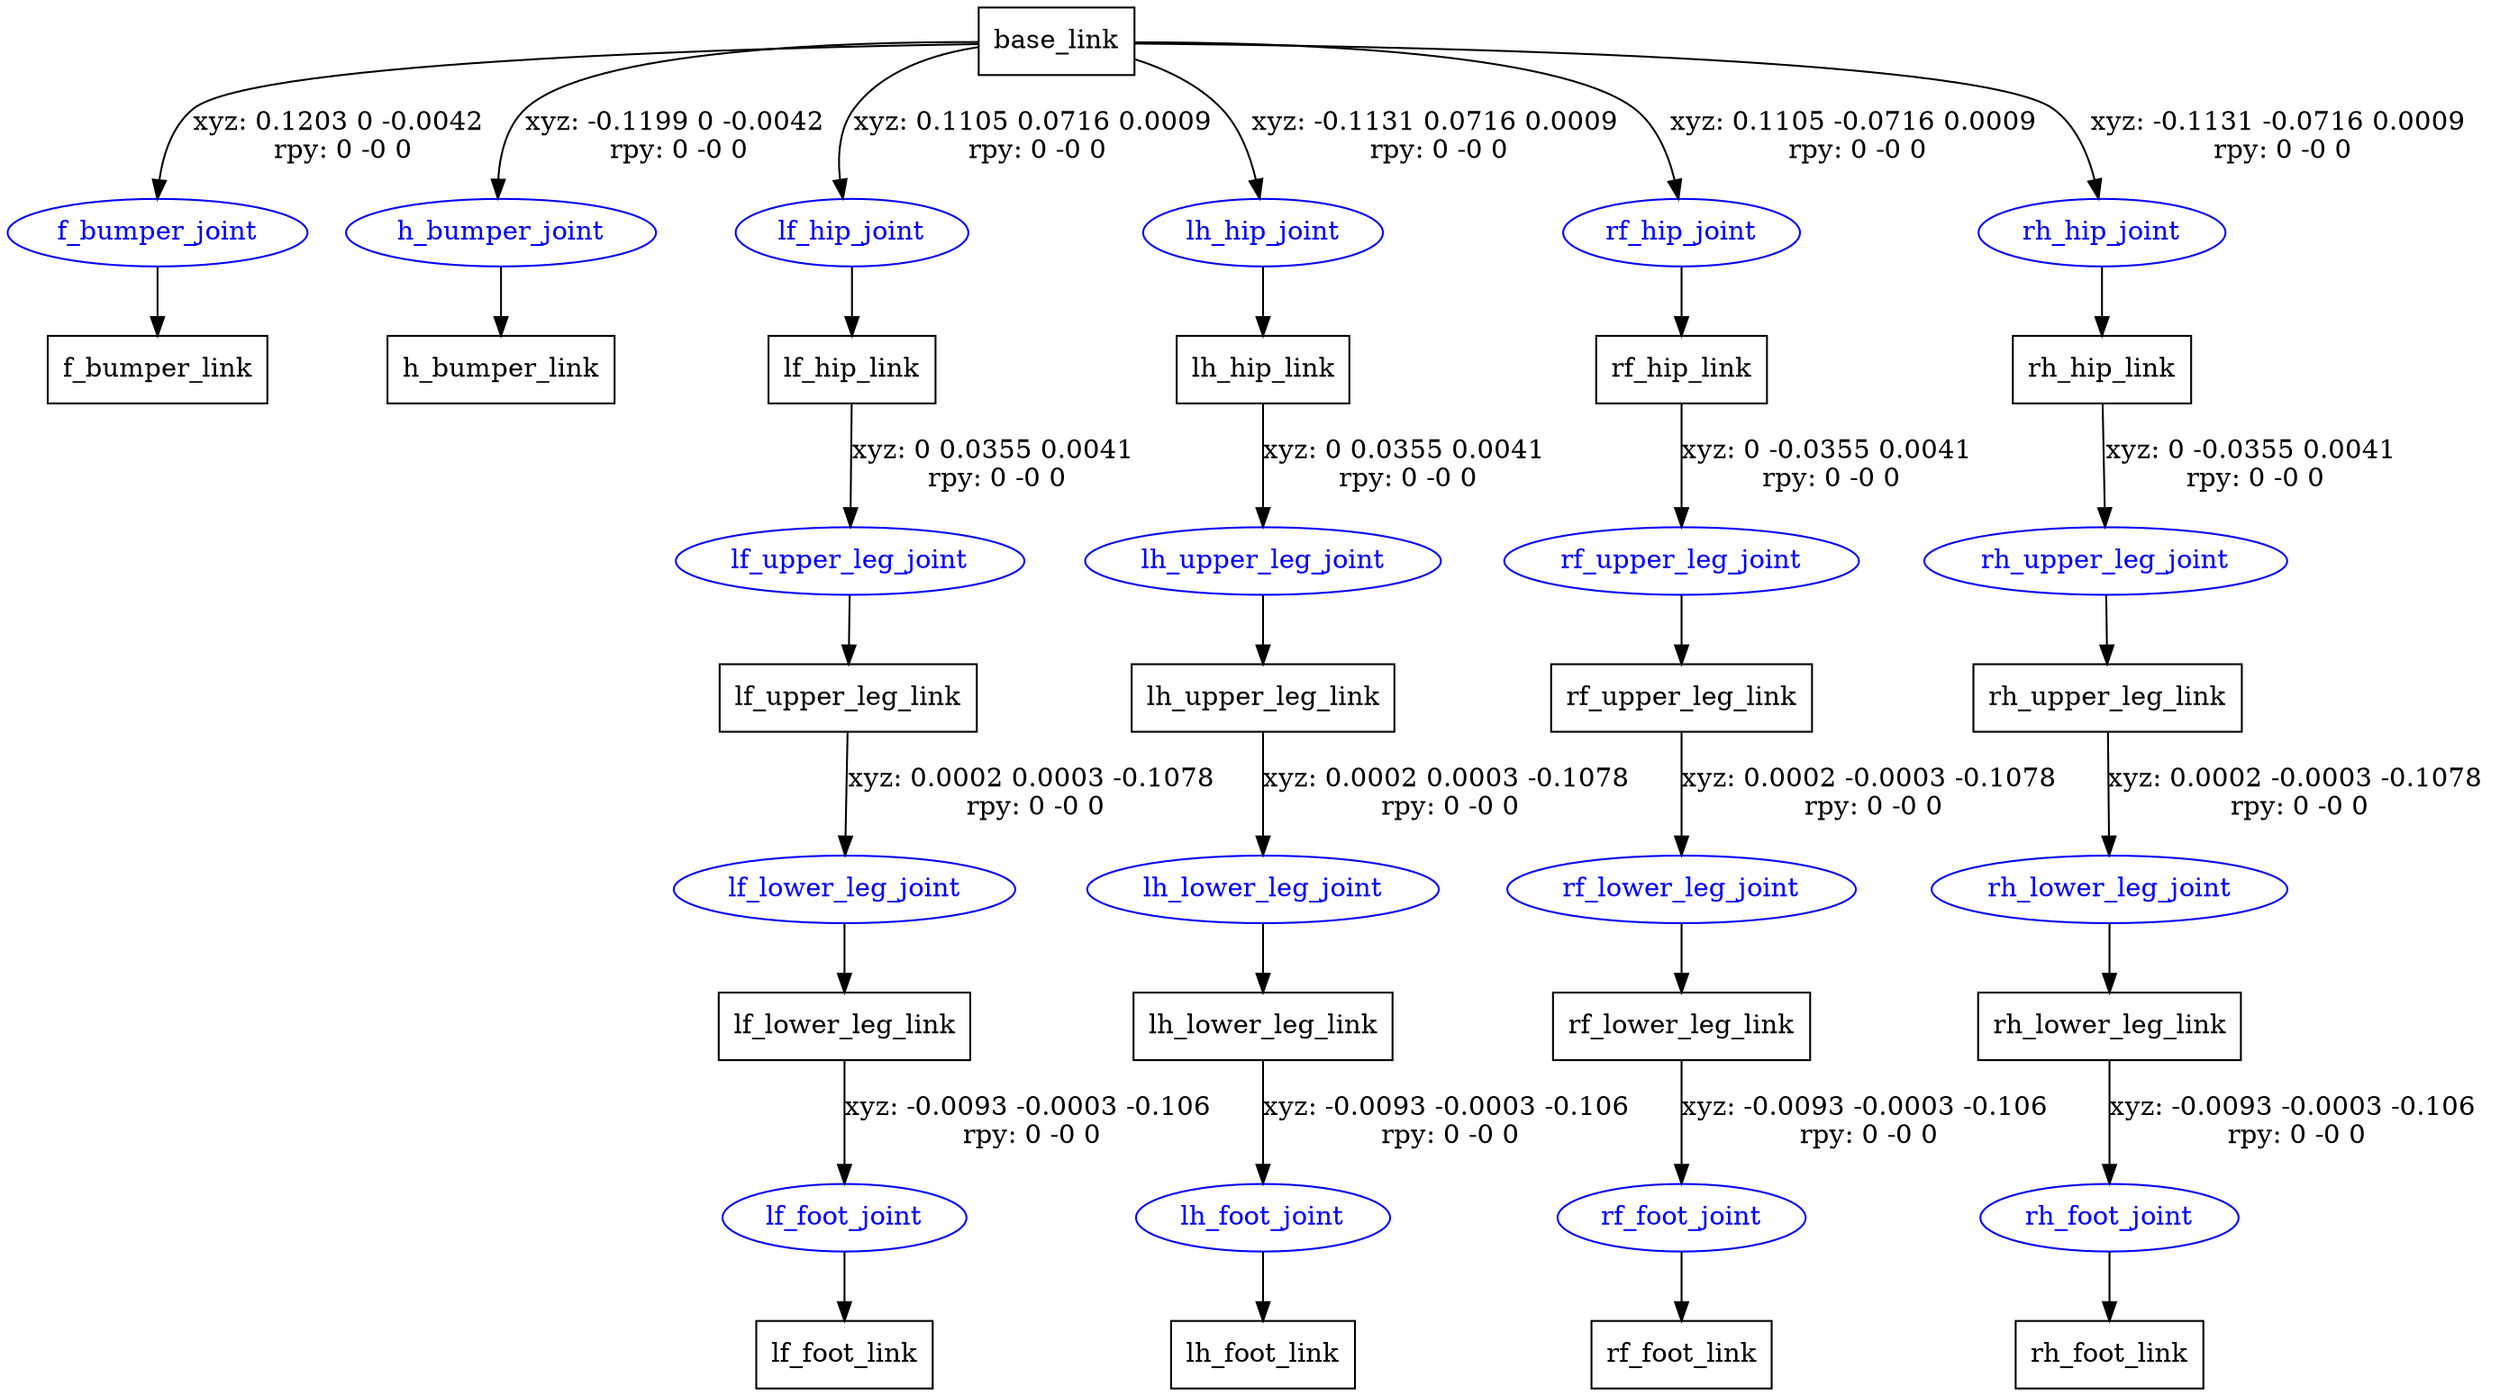 digraph G {
node [shape=box];
"base_link" [label="base_link"];
"f_bumper_link" [label="f_bumper_link"];
"h_bumper_link" [label="h_bumper_link"];
"lf_hip_link" [label="lf_hip_link"];
"lf_upper_leg_link" [label="lf_upper_leg_link"];
"lf_lower_leg_link" [label="lf_lower_leg_link"];
"lf_foot_link" [label="lf_foot_link"];
"lh_hip_link" [label="lh_hip_link"];
"lh_upper_leg_link" [label="lh_upper_leg_link"];
"lh_lower_leg_link" [label="lh_lower_leg_link"];
"lh_foot_link" [label="lh_foot_link"];
"rf_hip_link" [label="rf_hip_link"];
"rf_upper_leg_link" [label="rf_upper_leg_link"];
"rf_lower_leg_link" [label="rf_lower_leg_link"];
"rf_foot_link" [label="rf_foot_link"];
"rh_hip_link" [label="rh_hip_link"];
"rh_upper_leg_link" [label="rh_upper_leg_link"];
"rh_lower_leg_link" [label="rh_lower_leg_link"];
"rh_foot_link" [label="rh_foot_link"];
node [shape=ellipse, color=blue, fontcolor=blue];
"base_link" -> "f_bumper_joint" [label="xyz: 0.1203 0 -0.0042 \nrpy: 0 -0 0"]
"f_bumper_joint" -> "f_bumper_link"
"base_link" -> "h_bumper_joint" [label="xyz: -0.1199 0 -0.0042 \nrpy: 0 -0 0"]
"h_bumper_joint" -> "h_bumper_link"
"base_link" -> "lf_hip_joint" [label="xyz: 0.1105 0.0716 0.0009 \nrpy: 0 -0 0"]
"lf_hip_joint" -> "lf_hip_link"
"lf_hip_link" -> "lf_upper_leg_joint" [label="xyz: 0 0.0355 0.0041 \nrpy: 0 -0 0"]
"lf_upper_leg_joint" -> "lf_upper_leg_link"
"lf_upper_leg_link" -> "lf_lower_leg_joint" [label="xyz: 0.0002 0.0003 -0.1078 \nrpy: 0 -0 0"]
"lf_lower_leg_joint" -> "lf_lower_leg_link"
"lf_lower_leg_link" -> "lf_foot_joint" [label="xyz: -0.0093 -0.0003 -0.106 \nrpy: 0 -0 0"]
"lf_foot_joint" -> "lf_foot_link"
"base_link" -> "lh_hip_joint" [label="xyz: -0.1131 0.0716 0.0009 \nrpy: 0 -0 0"]
"lh_hip_joint" -> "lh_hip_link"
"lh_hip_link" -> "lh_upper_leg_joint" [label="xyz: 0 0.0355 0.0041 \nrpy: 0 -0 0"]
"lh_upper_leg_joint" -> "lh_upper_leg_link"
"lh_upper_leg_link" -> "lh_lower_leg_joint" [label="xyz: 0.0002 0.0003 -0.1078 \nrpy: 0 -0 0"]
"lh_lower_leg_joint" -> "lh_lower_leg_link"
"lh_lower_leg_link" -> "lh_foot_joint" [label="xyz: -0.0093 -0.0003 -0.106 \nrpy: 0 -0 0"]
"lh_foot_joint" -> "lh_foot_link"
"base_link" -> "rf_hip_joint" [label="xyz: 0.1105 -0.0716 0.0009 \nrpy: 0 -0 0"]
"rf_hip_joint" -> "rf_hip_link"
"rf_hip_link" -> "rf_upper_leg_joint" [label="xyz: 0 -0.0355 0.0041 \nrpy: 0 -0 0"]
"rf_upper_leg_joint" -> "rf_upper_leg_link"
"rf_upper_leg_link" -> "rf_lower_leg_joint" [label="xyz: 0.0002 -0.0003 -0.1078 \nrpy: 0 -0 0"]
"rf_lower_leg_joint" -> "rf_lower_leg_link"
"rf_lower_leg_link" -> "rf_foot_joint" [label="xyz: -0.0093 -0.0003 -0.106 \nrpy: 0 -0 0"]
"rf_foot_joint" -> "rf_foot_link"
"base_link" -> "rh_hip_joint" [label="xyz: -0.1131 -0.0716 0.0009 \nrpy: 0 -0 0"]
"rh_hip_joint" -> "rh_hip_link"
"rh_hip_link" -> "rh_upper_leg_joint" [label="xyz: 0 -0.0355 0.0041 \nrpy: 0 -0 0"]
"rh_upper_leg_joint" -> "rh_upper_leg_link"
"rh_upper_leg_link" -> "rh_lower_leg_joint" [label="xyz: 0.0002 -0.0003 -0.1078 \nrpy: 0 -0 0"]
"rh_lower_leg_joint" -> "rh_lower_leg_link"
"rh_lower_leg_link" -> "rh_foot_joint" [label="xyz: -0.0093 -0.0003 -0.106 \nrpy: 0 -0 0"]
"rh_foot_joint" -> "rh_foot_link"
}
